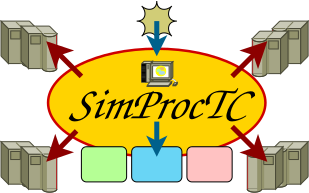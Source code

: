 <?xml version="1.0" encoding="UTF-8"?>
<dia:diagram xmlns:dia="http://www.lysator.liu.se/~alla/dia/">
  <dia:layer name="Gitter" visible="false" connectable="false">
    <dia:group>
      <dia:attribute name="meta">
        <dia:composite type="dict"/>
      </dia:attribute>
      <dia:attribute name="matrix"/>
      <dia:object type="Standard - Line" version="0" id="O0">
        <dia:attribute name="obj_pos">
          <dia:point val="4.95,3.95"/>
        </dia:attribute>
        <dia:attribute name="obj_bb">
          <dia:rectangle val="4.95,0.35;4.95,3.95"/>
        </dia:attribute>
        <dia:attribute name="conn_endpoints">
          <dia:point val="4.95,3.95"/>
          <dia:point val="4.95,0.35"/>
        </dia:attribute>
        <dia:attribute name="numcp">
          <dia:int val="1"/>
        </dia:attribute>
        <dia:attribute name="line_color">
          <dia:color val="#00ff00ff"/>
        </dia:attribute>
        <dia:attribute name="line_width">
          <dia:real val="0"/>
        </dia:attribute>
      </dia:object>
      <dia:object type="Standard - Line" version="0" id="O1">
        <dia:attribute name="obj_pos">
          <dia:point val="6.45,2.05"/>
        </dia:attribute>
        <dia:attribute name="obj_bb">
          <dia:rectangle val="0.45,2.05;6.45,2.05"/>
        </dia:attribute>
        <dia:attribute name="conn_endpoints">
          <dia:point val="6.45,2.05"/>
          <dia:point val="0.45,2.05"/>
        </dia:attribute>
        <dia:attribute name="numcp">
          <dia:int val="1"/>
        </dia:attribute>
        <dia:attribute name="line_color">
          <dia:color val="#00ff00ff"/>
        </dia:attribute>
        <dia:attribute name="line_width">
          <dia:real val="0"/>
        </dia:attribute>
      </dia:object>
      <dia:object type="Standard - Line" version="0" id="O2">
        <dia:attribute name="obj_pos">
          <dia:point val="1.95,3.95"/>
        </dia:attribute>
        <dia:attribute name="obj_bb">
          <dia:rectangle val="1.95,0.35;1.95,3.95"/>
        </dia:attribute>
        <dia:attribute name="conn_endpoints">
          <dia:point val="1.95,3.95"/>
          <dia:point val="1.95,0.35"/>
        </dia:attribute>
        <dia:attribute name="numcp">
          <dia:int val="1"/>
        </dia:attribute>
        <dia:attribute name="line_color">
          <dia:color val="#00ff00ff"/>
        </dia:attribute>
        <dia:attribute name="line_width">
          <dia:real val="0"/>
        </dia:attribute>
      </dia:object>
      <dia:object type="Standard - Line" version="0" id="O3">
        <dia:attribute name="obj_pos">
          <dia:point val="6.45,2.55"/>
        </dia:attribute>
        <dia:attribute name="obj_bb">
          <dia:rectangle val="0.45,2.55;6.45,2.55"/>
        </dia:attribute>
        <dia:attribute name="conn_endpoints">
          <dia:point val="6.45,2.55"/>
          <dia:point val="0.45,2.55"/>
        </dia:attribute>
        <dia:attribute name="numcp">
          <dia:int val="1"/>
        </dia:attribute>
        <dia:attribute name="line_color">
          <dia:color val="#00ff00ff"/>
        </dia:attribute>
        <dia:attribute name="line_width">
          <dia:real val="0"/>
        </dia:attribute>
      </dia:object>
      <dia:object type="Standard - Line" version="0" id="O4">
        <dia:attribute name="obj_pos">
          <dia:point val="6.45,1.55"/>
        </dia:attribute>
        <dia:attribute name="obj_bb">
          <dia:rectangle val="0.45,1.55;6.45,1.55"/>
        </dia:attribute>
        <dia:attribute name="conn_endpoints">
          <dia:point val="6.45,1.55"/>
          <dia:point val="0.45,1.55"/>
        </dia:attribute>
        <dia:attribute name="numcp">
          <dia:int val="1"/>
        </dia:attribute>
        <dia:attribute name="line_color">
          <dia:color val="#00ff00ff"/>
        </dia:attribute>
        <dia:attribute name="line_width">
          <dia:real val="0"/>
        </dia:attribute>
      </dia:object>
    </dia:group>
  </dia:layer>
  <dia:layer name="Hintergrund" visible="true" connectable="true" active="true">
    <dia:object type="Standard - Ellipse" version="0" id="O5">
      <dia:attribute name="obj_pos">
        <dia:point val="-9.863,0.55"/>
      </dia:attribute>
      <dia:attribute name="obj_bb">
        <dia:rectangle val="-9.887,0.525;-5.513,2.725"/>
      </dia:attribute>
      <dia:attribute name="elem_corner">
        <dia:point val="-9.863,0.55"/>
      </dia:attribute>
      <dia:attribute name="elem_width">
        <dia:real val="4.325"/>
      </dia:attribute>
      <dia:attribute name="elem_height">
        <dia:real val="2.15"/>
      </dia:attribute>
      <dia:attribute name="border_width">
        <dia:real val="0.05"/>
      </dia:attribute>
      <dia:attribute name="border_color">
        <dia:color val="#ce0000ff"/>
      </dia:attribute>
      <dia:attribute name="inner_color">
        <dia:color val="#ffd300ff"/>
      </dia:attribute>
      <dia:attribute name="aspect">
        <dia:enum val="1"/>
      </dia:attribute>
    </dia:object>
    <dia:object type="Standard - Text" version="1" id="O6">
      <dia:attribute name="obj_pos">
        <dia:point val="-7.7,1.6"/>
      </dia:attribute>
      <dia:attribute name="obj_bb">
        <dia:rectangle val="-9.503,1.006;-5.897,2.194"/>
      </dia:attribute>
      <dia:attribute name="text">
        <dia:composite type="text">
          <dia:attribute name="string">
            <dia:string>#SimProcTC#</dia:string>
          </dia:attribute>
          <dia:attribute name="font">
            <dia:font family="TeX Gyre Chorus" style="8" name="Courier"/>
          </dia:attribute>
          <dia:attribute name="height">
            <dia:real val="1.129"/>
          </dia:attribute>
          <dia:attribute name="pos">
            <dia:point val="-7.7,1.934"/>
          </dia:attribute>
          <dia:attribute name="color">
            <dia:color val="#000000ff"/>
          </dia:attribute>
          <dia:attribute name="alignment">
            <dia:enum val="1"/>
          </dia:attribute>
        </dia:composite>
      </dia:attribute>
      <dia:attribute name="valign">
        <dia:enum val="2"/>
      </dia:attribute>
    </dia:object>
    <dia:object type="Standard - Text" version="1" id="O7">
      <dia:attribute name="obj_pos">
        <dia:point val="-8.95,1.6"/>
      </dia:attribute>
      <dia:attribute name="obj_bb">
        <dia:rectangle val="-8.95,1.021;-8.95,1.736"/>
      </dia:attribute>
      <dia:attribute name="text">
        <dia:composite type="text">
          <dia:attribute name="string">
            <dia:string>##</dia:string>
          </dia:attribute>
          <dia:attribute name="font">
            <dia:font family="sans" style="0" name="Helvetica"/>
          </dia:attribute>
          <dia:attribute name="height">
            <dia:real val="0.8"/>
          </dia:attribute>
          <dia:attribute name="pos">
            <dia:point val="-8.95,1.6"/>
          </dia:attribute>
          <dia:attribute name="color">
            <dia:color val="#000000ff"/>
          </dia:attribute>
          <dia:attribute name="alignment">
            <dia:enum val="0"/>
          </dia:attribute>
        </dia:composite>
      </dia:attribute>
      <dia:attribute name="valign">
        <dia:enum val="3"/>
      </dia:attribute>
    </dia:object>
    <dia:group>
      <dia:attribute name="meta">
        <dia:composite type="dict"/>
      </dia:attribute>
      <dia:attribute name="matrix"/>
      <dia:object type="Cisco - Macintosh" version="1" id="O8">
        <dia:attribute name="obj_pos">
          <dia:point val="-8,0.8"/>
        </dia:attribute>
        <dia:attribute name="obj_bb">
          <dia:rectangle val="-8,0.8;-7.293,1.3"/>
        </dia:attribute>
        <dia:attribute name="meta">
          <dia:composite type="dict"/>
        </dia:attribute>
        <dia:attribute name="elem_corner">
          <dia:point val="-8,0.8"/>
        </dia:attribute>
        <dia:attribute name="elem_width">
          <dia:real val="0.707"/>
        </dia:attribute>
        <dia:attribute name="elem_height">
          <dia:real val="0.5"/>
        </dia:attribute>
        <dia:attribute name="line_width">
          <dia:real val="0"/>
        </dia:attribute>
        <dia:attribute name="line_colour">
          <dia:color val="#000000ff"/>
        </dia:attribute>
        <dia:attribute name="fill_colour">
          <dia:color val="#e5e5e5ff"/>
        </dia:attribute>
        <dia:attribute name="show_background">
          <dia:boolean val="true"/>
        </dia:attribute>
        <dia:attribute name="line_style">
          <dia:enum val="0"/>
          <dia:real val="1"/>
        </dia:attribute>
        <dia:attribute name="flip_horizontal">
          <dia:boolean val="false"/>
        </dia:attribute>
        <dia:attribute name="flip_vertical">
          <dia:boolean val="false"/>
        </dia:attribute>
        <dia:attribute name="subscale">
          <dia:real val="0.2"/>
        </dia:attribute>
      </dia:object>
      <dia:group>
        <dia:attribute name="meta">
          <dia:composite type="dict"/>
        </dia:attribute>
        <dia:attribute name="matrix">
          <dia:matrix xx="1" xy="0" yx="0" yy="1" x0="-0.273" y0="0.1"/>
        </dia:attribute>
        <dia:object type="Standard - Ellipse" version="0" id="O9">
          <dia:attribute name="obj_pos">
            <dia:point val="-7.441,0.797"/>
          </dia:attribute>
          <dia:attribute name="obj_bb">
            <dia:rectangle val="-7.441,0.797;-7.25,0.989"/>
          </dia:attribute>
          <dia:attribute name="elem_corner">
            <dia:point val="-7.441,0.797"/>
          </dia:attribute>
          <dia:attribute name="elem_width">
            <dia:real val="0.192"/>
          </dia:attribute>
          <dia:attribute name="elem_height">
            <dia:real val="0.192"/>
          </dia:attribute>
          <dia:attribute name="border_width">
            <dia:real val="1.175e-38"/>
          </dia:attribute>
          <dia:attribute name="border_color">
            <dia:color val="#ffff00ff"/>
          </dia:attribute>
          <dia:attribute name="inner_color">
            <dia:color val="#ffff00ff"/>
          </dia:attribute>
          <dia:attribute name="aspect">
            <dia:enum val="1"/>
          </dia:attribute>
        </dia:object>
        <dia:object type="Standard - Ellipse" version="0" id="O10">
          <dia:attribute name="obj_pos">
            <dia:point val="-7.364,0.825"/>
          </dia:attribute>
          <dia:attribute name="obj_bb">
            <dia:rectangle val="-7.364,0.825;-7.29,0.867"/>
          </dia:attribute>
          <dia:attribute name="elem_corner">
            <dia:point val="-7.364,0.825"/>
          </dia:attribute>
          <dia:attribute name="elem_width">
            <dia:real val="0.075"/>
          </dia:attribute>
          <dia:attribute name="elem_height">
            <dia:real val="0.042"/>
          </dia:attribute>
          <dia:attribute name="border_width">
            <dia:real val="1.175e-38"/>
          </dia:attribute>
          <dia:attribute name="border_color">
            <dia:color val="#edbe62ff"/>
          </dia:attribute>
          <dia:attribute name="inner_color">
            <dia:color val="#edbe62ff"/>
          </dia:attribute>
          <dia:attribute name="aspect">
            <dia:enum val="1"/>
          </dia:attribute>
        </dia:object>
        <dia:object type="Standard - Ellipse" version="0" id="O11">
          <dia:attribute name="obj_pos">
            <dia:point val="-7.424,0.865"/>
          </dia:attribute>
          <dia:attribute name="obj_bb">
            <dia:rectangle val="-7.424,0.865;-7.349,0.906"/>
          </dia:attribute>
          <dia:attribute name="elem_corner">
            <dia:point val="-7.424,0.865"/>
          </dia:attribute>
          <dia:attribute name="elem_width">
            <dia:real val="0.075"/>
          </dia:attribute>
          <dia:attribute name="elem_height">
            <dia:real val="0.042"/>
          </dia:attribute>
          <dia:attribute name="border_width">
            <dia:real val="1.175e-38"/>
          </dia:attribute>
          <dia:attribute name="border_color">
            <dia:color val="#abfbabff"/>
          </dia:attribute>
          <dia:attribute name="inner_color">
            <dia:color val="#abfbabff"/>
          </dia:attribute>
          <dia:attribute name="aspect">
            <dia:enum val="1"/>
          </dia:attribute>
        </dia:object>
        <dia:object type="Standard - Ellipse" version="0" id="O12">
          <dia:attribute name="obj_pos">
            <dia:point val="-7.38,0.899"/>
          </dia:attribute>
          <dia:attribute name="obj_bb">
            <dia:rectangle val="-7.38,0.899;-7.27,0.958"/>
          </dia:attribute>
          <dia:attribute name="elem_corner">
            <dia:point val="-7.38,0.899"/>
          </dia:attribute>
          <dia:attribute name="elem_width">
            <dia:real val="0.11"/>
          </dia:attribute>
          <dia:attribute name="elem_height">
            <dia:real val="0.058"/>
          </dia:attribute>
          <dia:attribute name="border_width">
            <dia:real val="1.175e-38"/>
          </dia:attribute>
          <dia:attribute name="border_color">
            <dia:color val="#aed9e7ff"/>
          </dia:attribute>
          <dia:attribute name="inner_color">
            <dia:color val="#aed9e7ff"/>
          </dia:attribute>
          <dia:attribute name="aspect">
            <dia:enum val="1"/>
          </dia:attribute>
        </dia:object>
      </dia:group>
    </dia:group>
    <dia:group>
      <dia:attribute name="meta">
        <dia:composite type="dict"/>
      </dia:attribute>
      <dia:attribute name="matrix"/>
      <dia:object type="Cisco - IBM mainframe" version="1" id="O13">
        <dia:attribute name="obj_pos">
          <dia:point val="-5.4,2.4"/>
        </dia:attribute>
        <dia:attribute name="obj_bb">
          <dia:rectangle val="-5.4,2.4;-4.688,3.304"/>
        </dia:attribute>
        <dia:attribute name="meta">
          <dia:composite type="dict"/>
        </dia:attribute>
        <dia:attribute name="elem_corner">
          <dia:point val="-5.4,2.4"/>
        </dia:attribute>
        <dia:attribute name="elem_width">
          <dia:real val="0.712"/>
        </dia:attribute>
        <dia:attribute name="elem_height">
          <dia:real val="0.904"/>
        </dia:attribute>
        <dia:attribute name="line_width">
          <dia:real val="0"/>
        </dia:attribute>
        <dia:attribute name="line_colour">
          <dia:color val="#000000ff"/>
        </dia:attribute>
        <dia:attribute name="fill_colour">
          <dia:color val="#ffffffff"/>
        </dia:attribute>
        <dia:attribute name="show_background">
          <dia:boolean val="true"/>
        </dia:attribute>
        <dia:attribute name="line_style">
          <dia:enum val="0"/>
          <dia:real val="1"/>
        </dia:attribute>
        <dia:attribute name="flip_horizontal">
          <dia:boolean val="false"/>
        </dia:attribute>
        <dia:attribute name="flip_vertical">
          <dia:boolean val="false"/>
        </dia:attribute>
        <dia:attribute name="subscale">
          <dia:real val="1"/>
        </dia:attribute>
      </dia:object>
      <dia:object type="Cisco - IBM mainframe" version="1" id="O14">
        <dia:attribute name="obj_pos">
          <dia:point val="-5.9,2.5"/>
        </dia:attribute>
        <dia:attribute name="obj_bb">
          <dia:rectangle val="-5.9,2.5;-5.188,3.404"/>
        </dia:attribute>
        <dia:attribute name="meta">
          <dia:composite type="dict"/>
        </dia:attribute>
        <dia:attribute name="elem_corner">
          <dia:point val="-5.9,2.5"/>
        </dia:attribute>
        <dia:attribute name="elem_width">
          <dia:real val="0.712"/>
        </dia:attribute>
        <dia:attribute name="elem_height">
          <dia:real val="0.904"/>
        </dia:attribute>
        <dia:attribute name="line_width">
          <dia:real val="0"/>
        </dia:attribute>
        <dia:attribute name="line_colour">
          <dia:color val="#000000ff"/>
        </dia:attribute>
        <dia:attribute name="fill_colour">
          <dia:color val="#ffffffff"/>
        </dia:attribute>
        <dia:attribute name="show_background">
          <dia:boolean val="true"/>
        </dia:attribute>
        <dia:attribute name="line_style">
          <dia:enum val="0"/>
          <dia:real val="1"/>
        </dia:attribute>
        <dia:attribute name="flip_horizontal">
          <dia:boolean val="false"/>
        </dia:attribute>
        <dia:attribute name="flip_vertical">
          <dia:boolean val="false"/>
        </dia:attribute>
        <dia:attribute name="subscale">
          <dia:real val="1"/>
        </dia:attribute>
      </dia:object>
    </dia:group>
    <dia:group>
      <dia:attribute name="meta">
        <dia:composite type="dict"/>
      </dia:attribute>
      <dia:attribute name="matrix"/>
      <dia:object type="Cisco - IBM mainframe" version="1" id="O15">
        <dia:attribute name="obj_pos">
          <dia:point val="-10.8,2.4"/>
        </dia:attribute>
        <dia:attribute name="obj_bb">
          <dia:rectangle val="-10.8,2.4;-10.088,3.304"/>
        </dia:attribute>
        <dia:attribute name="meta">
          <dia:composite type="dict"/>
        </dia:attribute>
        <dia:attribute name="elem_corner">
          <dia:point val="-10.8,2.4"/>
        </dia:attribute>
        <dia:attribute name="elem_width">
          <dia:real val="0.712"/>
        </dia:attribute>
        <dia:attribute name="elem_height">
          <dia:real val="0.904"/>
        </dia:attribute>
        <dia:attribute name="line_width">
          <dia:real val="0"/>
        </dia:attribute>
        <dia:attribute name="line_colour">
          <dia:color val="#000000ff"/>
        </dia:attribute>
        <dia:attribute name="fill_colour">
          <dia:color val="#ffffffff"/>
        </dia:attribute>
        <dia:attribute name="show_background">
          <dia:boolean val="true"/>
        </dia:attribute>
        <dia:attribute name="line_style">
          <dia:enum val="0"/>
          <dia:real val="1"/>
        </dia:attribute>
        <dia:attribute name="flip_horizontal">
          <dia:boolean val="true"/>
        </dia:attribute>
        <dia:attribute name="flip_vertical">
          <dia:boolean val="false"/>
        </dia:attribute>
        <dia:attribute name="subscale">
          <dia:real val="1"/>
        </dia:attribute>
      </dia:object>
      <dia:object type="Cisco - IBM mainframe" version="1" id="O16">
        <dia:attribute name="obj_pos">
          <dia:point val="-10.4,2.5"/>
        </dia:attribute>
        <dia:attribute name="obj_bb">
          <dia:rectangle val="-10.4,2.5;-9.688,3.404"/>
        </dia:attribute>
        <dia:attribute name="meta">
          <dia:composite type="dict"/>
        </dia:attribute>
        <dia:attribute name="elem_corner">
          <dia:point val="-10.4,2.5"/>
        </dia:attribute>
        <dia:attribute name="elem_width">
          <dia:real val="0.712"/>
        </dia:attribute>
        <dia:attribute name="elem_height">
          <dia:real val="0.904"/>
        </dia:attribute>
        <dia:attribute name="line_width">
          <dia:real val="0"/>
        </dia:attribute>
        <dia:attribute name="line_colour">
          <dia:color val="#000000ff"/>
        </dia:attribute>
        <dia:attribute name="fill_colour">
          <dia:color val="#ffffffff"/>
        </dia:attribute>
        <dia:attribute name="show_background">
          <dia:boolean val="true"/>
        </dia:attribute>
        <dia:attribute name="line_style">
          <dia:enum val="0"/>
          <dia:real val="1"/>
        </dia:attribute>
        <dia:attribute name="flip_horizontal">
          <dia:boolean val="true"/>
        </dia:attribute>
        <dia:attribute name="flip_vertical">
          <dia:boolean val="false"/>
        </dia:attribute>
        <dia:attribute name="subscale">
          <dia:real val="1"/>
        </dia:attribute>
      </dia:object>
    </dia:group>
    <dia:object type="Standard - Line" version="0" id="O17">
      <dia:attribute name="obj_pos">
        <dia:point val="-9.9,2.8"/>
      </dia:attribute>
      <dia:attribute name="obj_bb">
        <dia:rectangle val="-9.971,2.115;-9.225,2.871"/>
      </dia:attribute>
      <dia:attribute name="conn_endpoints">
        <dia:point val="-9.9,2.8"/>
        <dia:point val="-9.296,2.185"/>
      </dia:attribute>
      <dia:attribute name="numcp">
        <dia:int val="1"/>
      </dia:attribute>
      <dia:attribute name="line_color">
        <dia:color val="#8c0000ff"/>
      </dia:attribute>
      <dia:attribute name="start_arrow">
        <dia:enum val="22"/>
      </dia:attribute>
      <dia:attribute name="start_arrow_length">
        <dia:real val="0.3"/>
      </dia:attribute>
      <dia:attribute name="start_arrow_width">
        <dia:real val="0.3"/>
      </dia:attribute>
    </dia:object>
    <dia:object type="Standard - Line" version="0" id="O18">
      <dia:attribute name="obj_pos">
        <dia:point val="-5.5,2.8"/>
      </dia:attribute>
      <dia:attribute name="obj_bb">
        <dia:rectangle val="-6.271,2.029;-5.429,2.871"/>
      </dia:attribute>
      <dia:attribute name="conn_endpoints">
        <dia:point val="-5.5,2.8"/>
        <dia:point val="-6.2,2.1"/>
      </dia:attribute>
      <dia:attribute name="numcp">
        <dia:int val="1"/>
      </dia:attribute>
      <dia:attribute name="line_color">
        <dia:color val="#8c0000ff"/>
      </dia:attribute>
      <dia:attribute name="start_arrow">
        <dia:enum val="22"/>
      </dia:attribute>
      <dia:attribute name="start_arrow_length">
        <dia:real val="0.3"/>
      </dia:attribute>
      <dia:attribute name="start_arrow_width">
        <dia:real val="0.3"/>
      </dia:attribute>
    </dia:object>
    <dia:group>
      <dia:attribute name="meta">
        <dia:composite type="dict"/>
      </dia:attribute>
      <dia:attribute name="matrix"/>
      <dia:object type="Cisco - IBM mainframe" version="1" id="O19">
        <dia:attribute name="obj_pos">
          <dia:point val="-10.8,0"/>
        </dia:attribute>
        <dia:attribute name="obj_bb">
          <dia:rectangle val="-10.8,0;-10.088,0.904"/>
        </dia:attribute>
        <dia:attribute name="meta">
          <dia:composite type="dict"/>
        </dia:attribute>
        <dia:attribute name="elem_corner">
          <dia:point val="-10.8,0"/>
        </dia:attribute>
        <dia:attribute name="elem_width">
          <dia:real val="0.712"/>
        </dia:attribute>
        <dia:attribute name="elem_height">
          <dia:real val="0.904"/>
        </dia:attribute>
        <dia:attribute name="line_width">
          <dia:real val="0"/>
        </dia:attribute>
        <dia:attribute name="line_colour">
          <dia:color val="#000000ff"/>
        </dia:attribute>
        <dia:attribute name="fill_colour">
          <dia:color val="#ffffffff"/>
        </dia:attribute>
        <dia:attribute name="show_background">
          <dia:boolean val="true"/>
        </dia:attribute>
        <dia:attribute name="line_style">
          <dia:enum val="0"/>
          <dia:real val="1"/>
        </dia:attribute>
        <dia:attribute name="flip_horizontal">
          <dia:boolean val="true"/>
        </dia:attribute>
        <dia:attribute name="flip_vertical">
          <dia:boolean val="false"/>
        </dia:attribute>
        <dia:attribute name="subscale">
          <dia:real val="1"/>
        </dia:attribute>
      </dia:object>
      <dia:object type="Cisco - IBM mainframe" version="1" id="O20">
        <dia:attribute name="obj_pos">
          <dia:point val="-10.4,0.1"/>
        </dia:attribute>
        <dia:attribute name="obj_bb">
          <dia:rectangle val="-10.4,0.1;-9.688,1.004"/>
        </dia:attribute>
        <dia:attribute name="meta">
          <dia:composite type="dict"/>
        </dia:attribute>
        <dia:attribute name="elem_corner">
          <dia:point val="-10.4,0.1"/>
        </dia:attribute>
        <dia:attribute name="elem_width">
          <dia:real val="0.712"/>
        </dia:attribute>
        <dia:attribute name="elem_height">
          <dia:real val="0.904"/>
        </dia:attribute>
        <dia:attribute name="line_width">
          <dia:real val="0"/>
        </dia:attribute>
        <dia:attribute name="line_colour">
          <dia:color val="#000000ff"/>
        </dia:attribute>
        <dia:attribute name="fill_colour">
          <dia:color val="#ffffffff"/>
        </dia:attribute>
        <dia:attribute name="show_background">
          <dia:boolean val="true"/>
        </dia:attribute>
        <dia:attribute name="line_style">
          <dia:enum val="0"/>
          <dia:real val="1"/>
        </dia:attribute>
        <dia:attribute name="flip_horizontal">
          <dia:boolean val="true"/>
        </dia:attribute>
        <dia:attribute name="flip_vertical">
          <dia:boolean val="false"/>
        </dia:attribute>
        <dia:attribute name="subscale">
          <dia:real val="1"/>
        </dia:attribute>
      </dia:object>
    </dia:group>
    <dia:object type="Standard - Line" version="0" id="O21">
      <dia:attribute name="obj_pos">
        <dia:point val="-9.9,0.4"/>
      </dia:attribute>
      <dia:attribute name="obj_bb">
        <dia:rectangle val="-9.971,0.329;-9.129,1.171"/>
      </dia:attribute>
      <dia:attribute name="conn_endpoints">
        <dia:point val="-9.9,0.4"/>
        <dia:point val="-9.2,1.1"/>
      </dia:attribute>
      <dia:attribute name="numcp">
        <dia:int val="1"/>
      </dia:attribute>
      <dia:attribute name="line_color">
        <dia:color val="#8c0000ff"/>
      </dia:attribute>
      <dia:attribute name="start_arrow">
        <dia:enum val="22"/>
      </dia:attribute>
      <dia:attribute name="start_arrow_length">
        <dia:real val="0.3"/>
      </dia:attribute>
      <dia:attribute name="start_arrow_width">
        <dia:real val="0.3"/>
      </dia:attribute>
    </dia:object>
    <dia:group>
      <dia:attribute name="meta">
        <dia:composite type="dict"/>
      </dia:attribute>
      <dia:attribute name="matrix"/>
      <dia:object type="Cisco - IBM mainframe" version="1" id="O22">
        <dia:attribute name="obj_pos">
          <dia:point val="-5.4,0"/>
        </dia:attribute>
        <dia:attribute name="obj_bb">
          <dia:rectangle val="-5.4,0;-4.688,0.904"/>
        </dia:attribute>
        <dia:attribute name="meta">
          <dia:composite type="dict"/>
        </dia:attribute>
        <dia:attribute name="elem_corner">
          <dia:point val="-5.4,0"/>
        </dia:attribute>
        <dia:attribute name="elem_width">
          <dia:real val="0.712"/>
        </dia:attribute>
        <dia:attribute name="elem_height">
          <dia:real val="0.904"/>
        </dia:attribute>
        <dia:attribute name="line_width">
          <dia:real val="0"/>
        </dia:attribute>
        <dia:attribute name="line_colour">
          <dia:color val="#000000ff"/>
        </dia:attribute>
        <dia:attribute name="fill_colour">
          <dia:color val="#ffffffff"/>
        </dia:attribute>
        <dia:attribute name="show_background">
          <dia:boolean val="true"/>
        </dia:attribute>
        <dia:attribute name="line_style">
          <dia:enum val="0"/>
          <dia:real val="1"/>
        </dia:attribute>
        <dia:attribute name="flip_horizontal">
          <dia:boolean val="false"/>
        </dia:attribute>
        <dia:attribute name="flip_vertical">
          <dia:boolean val="false"/>
        </dia:attribute>
        <dia:attribute name="subscale">
          <dia:real val="1"/>
        </dia:attribute>
      </dia:object>
      <dia:object type="Cisco - IBM mainframe" version="1" id="O23">
        <dia:attribute name="obj_pos">
          <dia:point val="-5.8,0.2"/>
        </dia:attribute>
        <dia:attribute name="obj_bb">
          <dia:rectangle val="-5.8,0.2;-5.088,1.104"/>
        </dia:attribute>
        <dia:attribute name="meta">
          <dia:composite type="dict"/>
        </dia:attribute>
        <dia:attribute name="elem_corner">
          <dia:point val="-5.8,0.2"/>
        </dia:attribute>
        <dia:attribute name="elem_width">
          <dia:real val="0.712"/>
        </dia:attribute>
        <dia:attribute name="elem_height">
          <dia:real val="0.904"/>
        </dia:attribute>
        <dia:attribute name="line_width">
          <dia:real val="0"/>
        </dia:attribute>
        <dia:attribute name="line_colour">
          <dia:color val="#000000ff"/>
        </dia:attribute>
        <dia:attribute name="fill_colour">
          <dia:color val="#ffffffff"/>
        </dia:attribute>
        <dia:attribute name="show_background">
          <dia:boolean val="true"/>
        </dia:attribute>
        <dia:attribute name="line_style">
          <dia:enum val="0"/>
          <dia:real val="1"/>
        </dia:attribute>
        <dia:attribute name="flip_horizontal">
          <dia:boolean val="false"/>
        </dia:attribute>
        <dia:attribute name="flip_vertical">
          <dia:boolean val="false"/>
        </dia:attribute>
        <dia:attribute name="subscale">
          <dia:real val="1"/>
        </dia:attribute>
      </dia:object>
    </dia:group>
    <dia:object type="Standard - Line" version="0" id="O24">
      <dia:attribute name="obj_pos">
        <dia:point val="-5.5,0.4"/>
      </dia:attribute>
      <dia:attribute name="obj_bb">
        <dia:rectangle val="-6.271,0.329;-5.429,1.171"/>
      </dia:attribute>
      <dia:attribute name="conn_endpoints">
        <dia:point val="-5.5,0.4"/>
        <dia:point val="-6.2,1.1"/>
      </dia:attribute>
      <dia:attribute name="numcp">
        <dia:int val="1"/>
      </dia:attribute>
      <dia:attribute name="line_color">
        <dia:color val="#8c0000ff"/>
      </dia:attribute>
      <dia:attribute name="start_arrow">
        <dia:enum val="22"/>
      </dia:attribute>
      <dia:attribute name="start_arrow_length">
        <dia:real val="0.3"/>
      </dia:attribute>
      <dia:attribute name="start_arrow_width">
        <dia:real val="0.3"/>
      </dia:attribute>
    </dia:object>
    <dia:object type="Standard - Box" version="0" id="O25">
      <dia:attribute name="obj_pos">
        <dia:point val="-9.2,2.5"/>
      </dia:attribute>
      <dia:attribute name="obj_bb">
        <dia:rectangle val="-9.21,2.49;-8.29,3.21"/>
      </dia:attribute>
      <dia:attribute name="elem_corner">
        <dia:point val="-9.2,2.5"/>
      </dia:attribute>
      <dia:attribute name="elem_width">
        <dia:real val="0.9"/>
      </dia:attribute>
      <dia:attribute name="elem_height">
        <dia:real val="0.7"/>
      </dia:attribute>
      <dia:attribute name="border_width">
        <dia:real val="0.02"/>
      </dia:attribute>
      <dia:attribute name="inner_color">
        <dia:color val="#b5ff95ff"/>
      </dia:attribute>
      <dia:attribute name="show_background">
        <dia:boolean val="true"/>
      </dia:attribute>
      <dia:attribute name="line_join">
        <dia:enum val="1"/>
      </dia:attribute>
      <dia:attribute name="corner_radius">
        <dia:real val="0.1"/>
      </dia:attribute>
    </dia:object>
    <dia:object type="Standard - Box" version="0" id="O26">
      <dia:attribute name="obj_pos">
        <dia:point val="-7.1,2.5"/>
      </dia:attribute>
      <dia:attribute name="obj_bb">
        <dia:rectangle val="-7.11,2.49;-6.19,3.21"/>
      </dia:attribute>
      <dia:attribute name="elem_corner">
        <dia:point val="-7.1,2.5"/>
      </dia:attribute>
      <dia:attribute name="elem_width">
        <dia:real val="0.9"/>
      </dia:attribute>
      <dia:attribute name="elem_height">
        <dia:real val="0.7"/>
      </dia:attribute>
      <dia:attribute name="border_width">
        <dia:real val="0.02"/>
      </dia:attribute>
      <dia:attribute name="inner_color">
        <dia:color val="#ffc2c2ff"/>
      </dia:attribute>
      <dia:attribute name="show_background">
        <dia:boolean val="true"/>
      </dia:attribute>
      <dia:attribute name="line_join">
        <dia:enum val="1"/>
      </dia:attribute>
      <dia:attribute name="corner_radius">
        <dia:real val="0.1"/>
      </dia:attribute>
    </dia:object>
    <dia:object type="Standard - Box" version="0" id="O27">
      <dia:attribute name="obj_pos">
        <dia:point val="-8.2,2.5"/>
      </dia:attribute>
      <dia:attribute name="obj_bb">
        <dia:rectangle val="-8.21,2.49;-7.19,3.21"/>
      </dia:attribute>
      <dia:attribute name="elem_corner">
        <dia:point val="-8.2,2.5"/>
      </dia:attribute>
      <dia:attribute name="elem_width">
        <dia:real val="1.0"/>
      </dia:attribute>
      <dia:attribute name="elem_height">
        <dia:real val="0.7"/>
      </dia:attribute>
      <dia:attribute name="border_width">
        <dia:real val="0.02"/>
      </dia:attribute>
      <dia:attribute name="inner_color">
        <dia:color val="#69d5f5ff"/>
      </dia:attribute>
      <dia:attribute name="show_background">
        <dia:boolean val="true"/>
      </dia:attribute>
      <dia:attribute name="line_join">
        <dia:enum val="1"/>
      </dia:attribute>
      <dia:attribute name="corner_radius">
        <dia:real val="0.1"/>
      </dia:attribute>
    </dia:object>
    <dia:object type="Standard - Line" version="0" id="O28">
      <dia:attribute name="obj_pos">
        <dia:point val="-7.7,2.7"/>
      </dia:attribute>
      <dia:attribute name="obj_bb">
        <dia:rectangle val="-7.912,1.95;-7.488,2.75"/>
      </dia:attribute>
      <dia:attribute name="conn_endpoints">
        <dia:point val="-7.7,2.7"/>
        <dia:point val="-7.7,2"/>
      </dia:attribute>
      <dia:attribute name="numcp">
        <dia:int val="1"/>
      </dia:attribute>
      <dia:attribute name="line_color">
        <dia:color val="#00618cff"/>
      </dia:attribute>
      <dia:attribute name="start_arrow">
        <dia:enum val="22"/>
      </dia:attribute>
      <dia:attribute name="start_arrow_length">
        <dia:real val="0.2"/>
      </dia:attribute>
      <dia:attribute name="start_arrow_width">
        <dia:real val="0.2"/>
      </dia:attribute>
      <dia:connections>
        <dia:connection handle="0" to="O5" connection="6"/>
      </dia:connections>
    </dia:object>
    <dia:object type="Geometric - Curved Eight Point Star" version="1" id="O29">
      <dia:attribute name="obj_pos">
        <dia:point val="-8.1,-0.4"/>
      </dia:attribute>
      <dia:attribute name="obj_bb">
        <dia:rectangle val="-8.1,-0.4;-7.3,0.4"/>
      </dia:attribute>
      <dia:attribute name="meta">
        <dia:composite type="dict"/>
      </dia:attribute>
      <dia:attribute name="elem_corner">
        <dia:point val="-8.1,-0.4"/>
      </dia:attribute>
      <dia:attribute name="elem_width">
        <dia:real val="0.8"/>
      </dia:attribute>
      <dia:attribute name="elem_height">
        <dia:real val="0.8"/>
      </dia:attribute>
      <dia:attribute name="line_width">
        <dia:real val="0.02"/>
      </dia:attribute>
      <dia:attribute name="line_colour">
        <dia:color val="#000000ff"/>
      </dia:attribute>
      <dia:attribute name="fill_colour">
        <dia:color val="#d1cd77ff"/>
      </dia:attribute>
      <dia:attribute name="show_background">
        <dia:boolean val="true"/>
      </dia:attribute>
      <dia:attribute name="line_style">
        <dia:enum val="0"/>
        <dia:real val="1"/>
      </dia:attribute>
      <dia:attribute name="flip_horizontal">
        <dia:boolean val="false"/>
      </dia:attribute>
      <dia:attribute name="flip_vertical">
        <dia:boolean val="false"/>
      </dia:attribute>
      <dia:attribute name="subscale">
        <dia:real val="1"/>
      </dia:attribute>
    </dia:object>
    <dia:object type="Standard - Line" version="0" id="O30">
      <dia:attribute name="obj_pos">
        <dia:point val="-7.7,0.7"/>
      </dia:attribute>
      <dia:attribute name="obj_bb">
        <dia:rectangle val="-7.912,-0.05;-7.488,0.75"/>
      </dia:attribute>
      <dia:attribute name="conn_endpoints">
        <dia:point val="-7.7,0.7"/>
        <dia:point val="-7.7,3.442e-15"/>
      </dia:attribute>
      <dia:attribute name="numcp">
        <dia:int val="1"/>
      </dia:attribute>
      <dia:attribute name="line_color">
        <dia:color val="#00618cff"/>
      </dia:attribute>
      <dia:attribute name="start_arrow">
        <dia:enum val="22"/>
      </dia:attribute>
      <dia:attribute name="start_arrow_length">
        <dia:real val="0.2"/>
      </dia:attribute>
      <dia:attribute name="start_arrow_width">
        <dia:real val="0.2"/>
      </dia:attribute>
    </dia:object>
  </dia:layer>
</dia:diagram>

